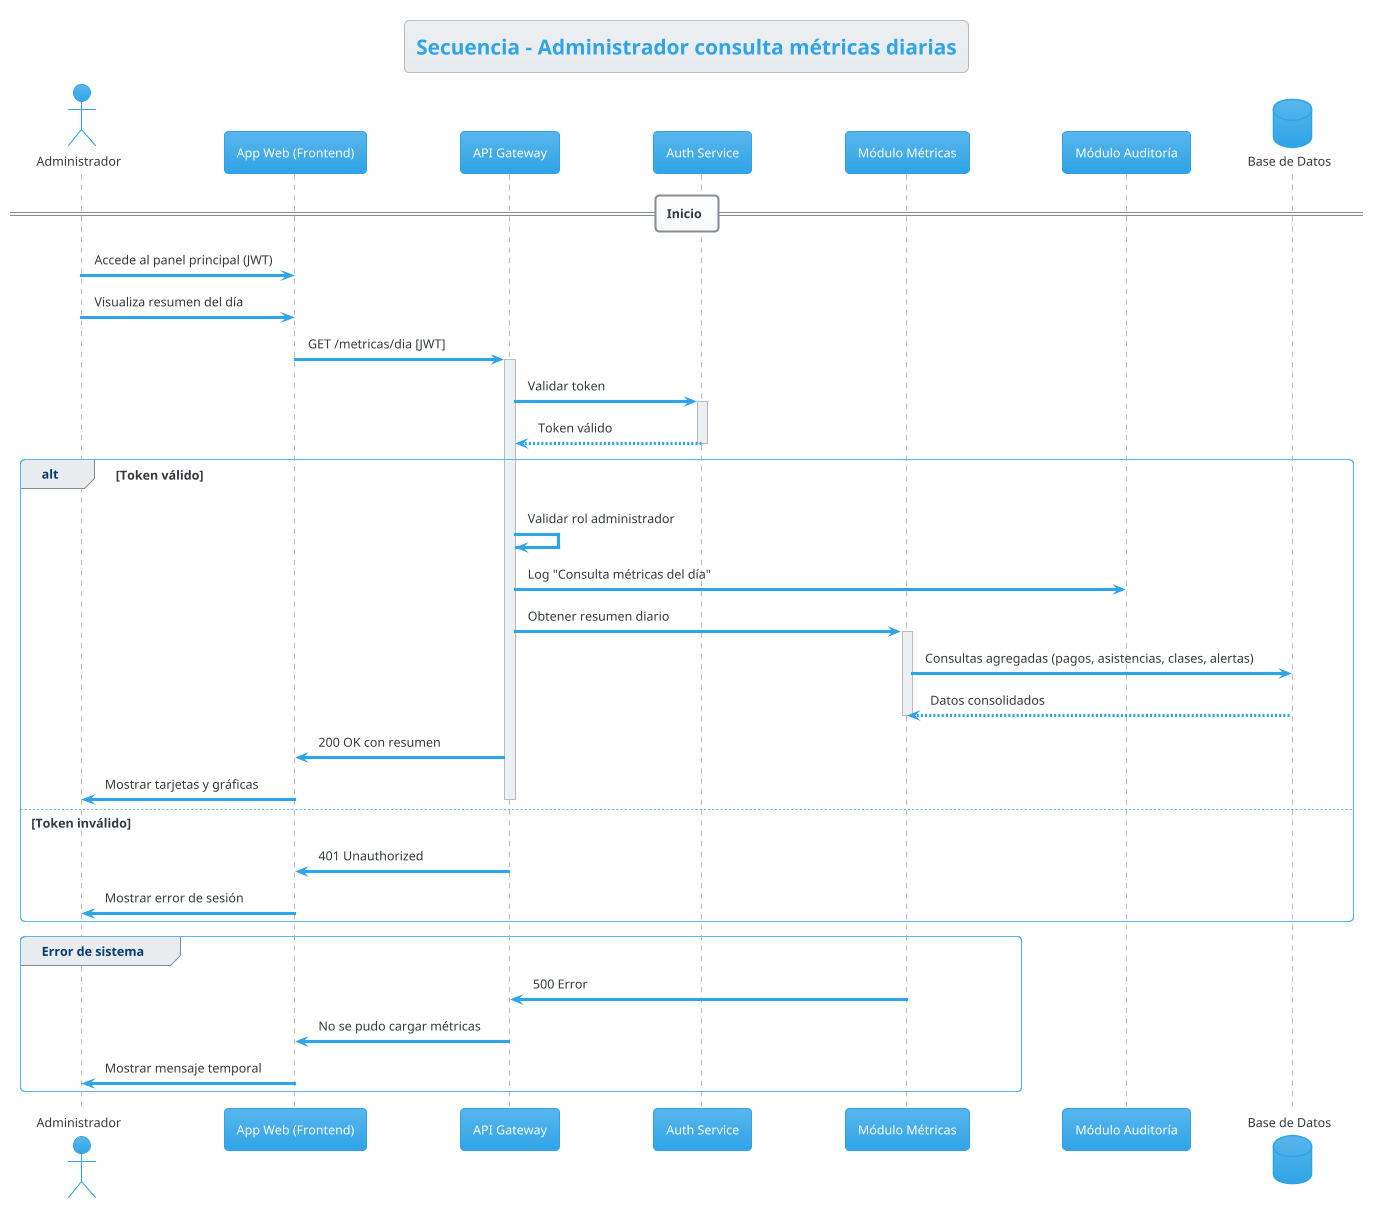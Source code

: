 @startuml S_AD06_ConsultarMétricasDiarias
!theme cerulean
skinparam linetype ortho

title Secuencia - Administrador consulta métricas diarias

actor "Administrador" as ADM
participant "App Web (Frontend)" as FE
participant "API Gateway" as API
participant "Auth Service" as AUTH
participant "Módulo Métricas" as MET
participant "Módulo Auditoría" as AUD
database "Base de Datos" as DB

== Inicio ==
ADM -> FE : Accede al panel principal (JWT)
ADM -> FE : Visualiza resumen del día

FE -> API : GET /metricas/dia [JWT]
activate API

API -> AUTH : Validar token
activate AUTH
AUTH --> API : Token válido
deactivate AUTH

alt Token válido
    API -> API : Validar rol administrador
    API -> AUD : Log "Consulta métricas del día"
    API -> MET : Obtener resumen diario
    activate MET

    MET -> DB : Consultas agregadas (pagos, asistencias, clases, alertas)
    DB --> MET : Datos consolidados
    deactivate MET

    API -> FE : 200 OK con resumen
    FE -> ADM : Mostrar tarjetas y gráficas
    deactivate API
else Token inválido
    API -> FE : 401 Unauthorized
    FE -> ADM : Mostrar error de sesión
    deactivate API
end

group Error de sistema
    MET -> API : 500 Error
    API -> FE : No se pudo cargar métricas
    FE -> ADM : Mostrar mensaje temporal
end

@enduml
